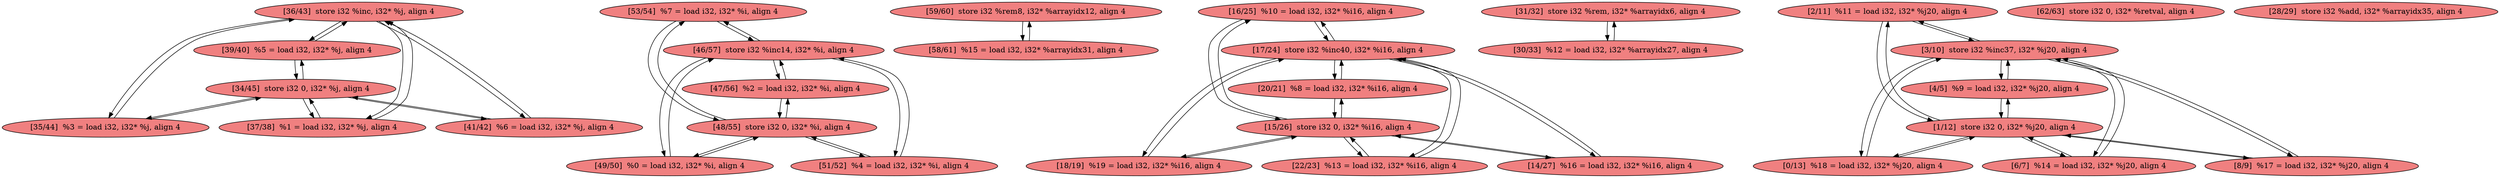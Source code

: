 
digraph G {


node63 [fillcolor=lightcoral,label="[36/43]  store i32 %inc, i32* %j, align 4",shape=ellipse,style=filled ]
node62 [fillcolor=lightcoral,label="[39/40]  %5 = load i32, i32* %j, align 4",shape=ellipse,style=filled ]
node61 [fillcolor=lightcoral,label="[53/54]  %7 = load i32, i32* %i, align 4",shape=ellipse,style=filled ]
node60 [fillcolor=lightcoral,label="[59/60]  store i32 %rem8, i32* %arrayidx12, align 4",shape=ellipse,style=filled ]
node58 [fillcolor=lightcoral,label="[35/44]  %3 = load i32, i32* %j, align 4",shape=ellipse,style=filled ]
node57 [fillcolor=lightcoral,label="[37/38]  %1 = load i32, i32* %j, align 4",shape=ellipse,style=filled ]
node56 [fillcolor=lightcoral,label="[41/42]  %6 = load i32, i32* %j, align 4",shape=ellipse,style=filled ]
node59 [fillcolor=lightcoral,label="[51/52]  %4 = load i32, i32* %i, align 4",shape=ellipse,style=filled ]
node53 [fillcolor=lightcoral,label="[16/25]  %10 = load i32, i32* %i16, align 4",shape=ellipse,style=filled ]
node52 [fillcolor=lightcoral,label="[31/32]  store i32 %rem, i32* %arrayidx6, align 4",shape=ellipse,style=filled ]
node51 [fillcolor=lightcoral,label="[58/61]  %15 = load i32, i32* %arrayidx31, align 4",shape=ellipse,style=filled ]
node48 [fillcolor=lightcoral,label="[18/19]  %19 = load i32, i32* %i16, align 4",shape=ellipse,style=filled ]
node49 [fillcolor=lightcoral,label="[2/11]  %11 = load i32, i32* %j20, align 4",shape=ellipse,style=filled ]
node35 [fillcolor=lightcoral,label="[17/24]  store i32 %inc40, i32* %i16, align 4",shape=ellipse,style=filled ]
node45 [fillcolor=lightcoral,label="[22/23]  %13 = load i32, i32* %i16, align 4",shape=ellipse,style=filled ]
node50 [fillcolor=lightcoral,label="[49/50]  %0 = load i32, i32* %i, align 4",shape=ellipse,style=filled ]
node34 [fillcolor=lightcoral,label="[14/27]  %16 = load i32, i32* %i16, align 4",shape=ellipse,style=filled ]
node32 [fillcolor=lightcoral,label="[0/13]  %18 = load i32, i32* %j20, align 4",shape=ellipse,style=filled ]
node38 [fillcolor=lightcoral,label="[6/7]  %14 = load i32, i32* %j20, align 4",shape=ellipse,style=filled ]
node36 [fillcolor=lightcoral,label="[3/10]  store i32 %inc37, i32* %j20, align 4",shape=ellipse,style=filled ]
node47 [fillcolor=lightcoral,label="[15/26]  store i32 0, i32* %i16, align 4",shape=ellipse,style=filled ]
node33 [fillcolor=lightcoral,label="[8/9]  %17 = load i32, i32* %j20, align 4",shape=ellipse,style=filled ]
node54 [fillcolor=lightcoral,label="[62/63]  store i32 0, i32* %retval, align 4",shape=ellipse,style=filled ]
node40 [fillcolor=lightcoral,label="[1/12]  store i32 0, i32* %j20, align 4",shape=ellipse,style=filled ]
node39 [fillcolor=lightcoral,label="[30/33]  %12 = load i32, i32* %arrayidx27, align 4",shape=ellipse,style=filled ]
node44 [fillcolor=lightcoral,label="[46/57]  store i32 %inc14, i32* %i, align 4",shape=ellipse,style=filled ]
node37 [fillcolor=lightcoral,label="[28/29]  store i32 %add, i32* %arrayidx35, align 4",shape=ellipse,style=filled ]
node41 [fillcolor=lightcoral,label="[20/21]  %8 = load i32, i32* %i16, align 4",shape=ellipse,style=filled ]
node43 [fillcolor=lightcoral,label="[4/5]  %9 = load i32, i32* %j20, align 4",shape=ellipse,style=filled ]
node42 [fillcolor=lightcoral,label="[34/45]  store i32 0, i32* %j, align 4",shape=ellipse,style=filled ]
node55 [fillcolor=lightcoral,label="[48/55]  store i32 0, i32* %i, align 4",shape=ellipse,style=filled ]
node46 [fillcolor=lightcoral,label="[47/56]  %2 = load i32, i32* %i, align 4",shape=ellipse,style=filled ]

node47->node41 [ ]
node56->node63 [ ]
node44->node61 [ ]
node39->node52 [ ]
node60->node51 [ ]
node59->node44 [ ]
node47->node34 [ ]
node41->node35 [ ]
node34->node47 [ ]
node44->node50 [ ]
node50->node55 [ ]
node35->node41 [ ]
node42->node58 [ ]
node44->node59 [ ]
node63->node58 [ ]
node59->node55 [ ]
node58->node63 [ ]
node61->node55 [ ]
node55->node59 [ ]
node55->node61 [ ]
node56->node42 [ ]
node42->node56 [ ]
node35->node45 [ ]
node50->node44 [ ]
node63->node57 [ ]
node40->node32 [ ]
node40->node33 [ ]
node32->node40 [ ]
node47->node45 [ ]
node43->node36 [ ]
node36->node43 [ ]
node63->node56 [ ]
node41->node47 [ ]
node35->node34 [ ]
node53->node47 [ ]
node55->node50 [ ]
node36->node33 [ ]
node40->node43 [ ]
node62->node63 [ ]
node33->node36 [ ]
node38->node36 [ ]
node51->node60 [ ]
node32->node36 [ ]
node57->node63 [ ]
node45->node47 [ ]
node58->node42 [ ]
node48->node35 [ ]
node33->node40 [ ]
node34->node35 [ ]
node53->node35 [ ]
node47->node48 [ ]
node49->node40 [ ]
node47->node53 [ ]
node35->node48 [ ]
node40->node38 [ ]
node40->node49 [ ]
node62->node42 [ ]
node52->node39 [ ]
node49->node36 [ ]
node43->node40 [ ]
node48->node47 [ ]
node55->node46 [ ]
node46->node44 [ ]
node44->node46 [ ]
node63->node62 [ ]
node42->node62 [ ]
node35->node53 [ ]
node36->node32 [ ]
node57->node42 [ ]
node45->node35 [ ]
node42->node57 [ ]
node61->node44 [ ]
node36->node38 [ ]
node36->node49 [ ]
node38->node40 [ ]
node46->node55 [ ]


}
